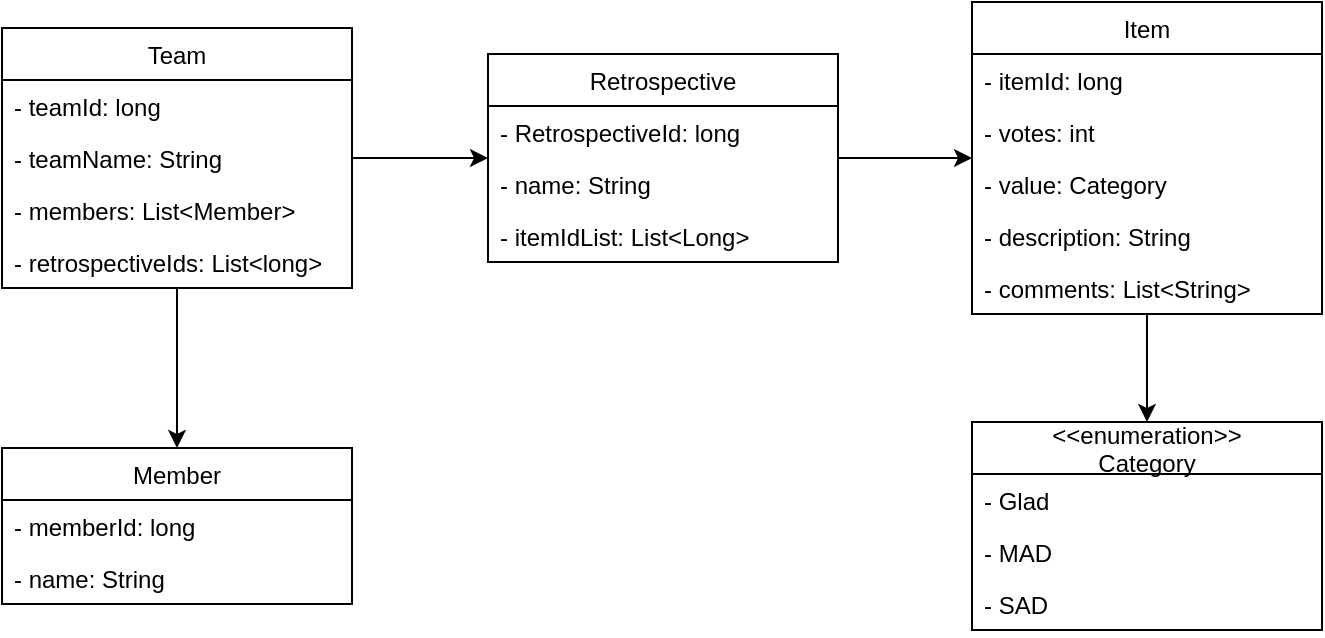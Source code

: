 <mxfile version="13.10.4" type="github"><diagram id="IDma_761hYsdMr6DxiUg" name="Page-1"><mxGraphModel dx="1452" dy="554" grid="0" gridSize="10" guides="1" tooltips="1" connect="1" arrows="1" fold="1" page="0" pageScale="1" pageWidth="827" pageHeight="1169" math="0" shadow="0"><root><mxCell id="0"/><mxCell id="1" parent="0"/><mxCell id="G3F_hnREcwO1NH6O6jJR-14" value="" style="edgeStyle=orthogonalEdgeStyle;rounded=0;orthogonalLoop=1;jettySize=auto;html=1;" edge="1" parent="1" source="sst1pjV4CpyANyouE8Uf-1" target="G3F_hnREcwO1NH6O6jJR-9"><mxGeometry relative="1" as="geometry"/></mxCell><mxCell id="G3F_hnREcwO1NH6O6jJR-28" value="" style="edgeStyle=orthogonalEdgeStyle;rounded=0;orthogonalLoop=1;jettySize=auto;html=1;" edge="1" parent="1" source="sst1pjV4CpyANyouE8Uf-1" target="G3F_hnREcwO1NH6O6jJR-23"><mxGeometry relative="1" as="geometry"/></mxCell><mxCell id="sst1pjV4CpyANyouE8Uf-1" value="Team" style="swimlane;fontStyle=0;childLayout=stackLayout;horizontal=1;startSize=26;fillColor=none;horizontalStack=0;resizeParent=1;resizeParentMax=0;resizeLast=0;collapsible=1;marginBottom=0;" parent="1" vertex="1"><mxGeometry x="-138" y="217" width="175" height="130" as="geometry"/></mxCell><mxCell id="sst1pjV4CpyANyouE8Uf-2" value="- teamId: long" style="text;strokeColor=none;fillColor=none;align=left;verticalAlign=top;spacingLeft=4;spacingRight=4;overflow=hidden;rotatable=0;points=[[0,0.5],[1,0.5]];portConstraint=eastwest;" parent="sst1pjV4CpyANyouE8Uf-1" vertex="1"><mxGeometry y="26" width="175" height="26" as="geometry"/></mxCell><mxCell id="sst1pjV4CpyANyouE8Uf-3" value="- teamName: String" style="text;strokeColor=none;fillColor=none;align=left;verticalAlign=top;spacingLeft=4;spacingRight=4;overflow=hidden;rotatable=0;points=[[0,0.5],[1,0.5]];portConstraint=eastwest;" parent="sst1pjV4CpyANyouE8Uf-1" vertex="1"><mxGeometry y="52" width="175" height="26" as="geometry"/></mxCell><mxCell id="sst1pjV4CpyANyouE8Uf-4" value="- members: List&lt;Member&gt;" style="text;strokeColor=none;fillColor=none;align=left;verticalAlign=top;spacingLeft=4;spacingRight=4;overflow=hidden;rotatable=0;points=[[0,0.5],[1,0.5]];portConstraint=eastwest;" parent="sst1pjV4CpyANyouE8Uf-1" vertex="1"><mxGeometry y="78" width="175" height="26" as="geometry"/></mxCell><mxCell id="G3F_hnREcwO1NH6O6jJR-1" value="- retrospectiveIds: List&lt;long&gt;" style="text;strokeColor=none;fillColor=none;align=left;verticalAlign=top;spacingLeft=4;spacingRight=4;overflow=hidden;rotatable=0;points=[[0,0.5],[1,0.5]];portConstraint=eastwest;" vertex="1" parent="sst1pjV4CpyANyouE8Uf-1"><mxGeometry y="104" width="175" height="26" as="geometry"/></mxCell><mxCell id="G3F_hnREcwO1NH6O6jJR-20" value="" style="edgeStyle=orthogonalEdgeStyle;rounded=0;orthogonalLoop=1;jettySize=auto;html=1;" edge="1" parent="1" source="G3F_hnREcwO1NH6O6jJR-9" target="G3F_hnREcwO1NH6O6jJR-16"><mxGeometry relative="1" as="geometry"/></mxCell><mxCell id="G3F_hnREcwO1NH6O6jJR-9" value="Retrospective" style="swimlane;fontStyle=0;childLayout=stackLayout;horizontal=1;startSize=26;fillColor=none;horizontalStack=0;resizeParent=1;resizeParentMax=0;resizeLast=0;collapsible=1;marginBottom=0;" vertex="1" parent="1"><mxGeometry x="105" y="230" width="175" height="104" as="geometry"/></mxCell><mxCell id="G3F_hnREcwO1NH6O6jJR-10" value="- RetrospectiveId: long" style="text;strokeColor=none;fillColor=none;align=left;verticalAlign=top;spacingLeft=4;spacingRight=4;overflow=hidden;rotatable=0;points=[[0,0.5],[1,0.5]];portConstraint=eastwest;" vertex="1" parent="G3F_hnREcwO1NH6O6jJR-9"><mxGeometry y="26" width="175" height="26" as="geometry"/></mxCell><mxCell id="G3F_hnREcwO1NH6O6jJR-11" value="- name: String" style="text;strokeColor=none;fillColor=none;align=left;verticalAlign=top;spacingLeft=4;spacingRight=4;overflow=hidden;rotatable=0;points=[[0,0.5],[1,0.5]];portConstraint=eastwest;" vertex="1" parent="G3F_hnREcwO1NH6O6jJR-9"><mxGeometry y="52" width="175" height="26" as="geometry"/></mxCell><mxCell id="G3F_hnREcwO1NH6O6jJR-12" value="- itemIdList: List&lt;Long&gt;" style="text;strokeColor=none;fillColor=none;align=left;verticalAlign=top;spacingLeft=4;spacingRight=4;overflow=hidden;rotatable=0;points=[[0,0.5],[1,0.5]];portConstraint=eastwest;" vertex="1" parent="G3F_hnREcwO1NH6O6jJR-9"><mxGeometry y="78" width="175" height="26" as="geometry"/></mxCell><mxCell id="G3F_hnREcwO1NH6O6jJR-35" value="" style="edgeStyle=orthogonalEdgeStyle;rounded=0;orthogonalLoop=1;jettySize=auto;html=1;" edge="1" parent="1" source="G3F_hnREcwO1NH6O6jJR-16" target="G3F_hnREcwO1NH6O6jJR-29"><mxGeometry relative="1" as="geometry"/></mxCell><mxCell id="G3F_hnREcwO1NH6O6jJR-16" value="Item" style="swimlane;fontStyle=0;childLayout=stackLayout;horizontal=1;startSize=26;fillColor=none;horizontalStack=0;resizeParent=1;resizeParentMax=0;resizeLast=0;collapsible=1;marginBottom=0;" vertex="1" parent="1"><mxGeometry x="347" y="204" width="175" height="156" as="geometry"/></mxCell><mxCell id="G3F_hnREcwO1NH6O6jJR-17" value="- itemId: long" style="text;strokeColor=none;fillColor=none;align=left;verticalAlign=top;spacingLeft=4;spacingRight=4;overflow=hidden;rotatable=0;points=[[0,0.5],[1,0.5]];portConstraint=eastwest;" vertex="1" parent="G3F_hnREcwO1NH6O6jJR-16"><mxGeometry y="26" width="175" height="26" as="geometry"/></mxCell><mxCell id="G3F_hnREcwO1NH6O6jJR-18" value="- votes: int" style="text;strokeColor=none;fillColor=none;align=left;verticalAlign=top;spacingLeft=4;spacingRight=4;overflow=hidden;rotatable=0;points=[[0,0.5],[1,0.5]];portConstraint=eastwest;" vertex="1" parent="G3F_hnREcwO1NH6O6jJR-16"><mxGeometry y="52" width="175" height="26" as="geometry"/></mxCell><mxCell id="G3F_hnREcwO1NH6O6jJR-19" value="- value: Category" style="text;strokeColor=none;fillColor=none;align=left;verticalAlign=top;spacingLeft=4;spacingRight=4;overflow=hidden;rotatable=0;points=[[0,0.5],[1,0.5]];portConstraint=eastwest;" vertex="1" parent="G3F_hnREcwO1NH6O6jJR-16"><mxGeometry y="78" width="175" height="26" as="geometry"/></mxCell><mxCell id="G3F_hnREcwO1NH6O6jJR-21" value="- description: String" style="text;strokeColor=none;fillColor=none;align=left;verticalAlign=top;spacingLeft=4;spacingRight=4;overflow=hidden;rotatable=0;points=[[0,0.5],[1,0.5]];portConstraint=eastwest;" vertex="1" parent="G3F_hnREcwO1NH6O6jJR-16"><mxGeometry y="104" width="175" height="26" as="geometry"/></mxCell><mxCell id="G3F_hnREcwO1NH6O6jJR-22" value="- comments: List&lt;String&gt;" style="text;strokeColor=none;fillColor=none;align=left;verticalAlign=top;spacingLeft=4;spacingRight=4;overflow=hidden;rotatable=0;points=[[0,0.5],[1,0.5]];portConstraint=eastwest;" vertex="1" parent="G3F_hnREcwO1NH6O6jJR-16"><mxGeometry y="130" width="175" height="26" as="geometry"/></mxCell><mxCell id="G3F_hnREcwO1NH6O6jJR-23" value="Member" style="swimlane;fontStyle=0;childLayout=stackLayout;horizontal=1;startSize=26;fillColor=none;horizontalStack=0;resizeParent=1;resizeParentMax=0;resizeLast=0;collapsible=1;marginBottom=0;" vertex="1" parent="1"><mxGeometry x="-138" y="427" width="175" height="78" as="geometry"/></mxCell><mxCell id="G3F_hnREcwO1NH6O6jJR-24" value="- memberId: long" style="text;strokeColor=none;fillColor=none;align=left;verticalAlign=top;spacingLeft=4;spacingRight=4;overflow=hidden;rotatable=0;points=[[0,0.5],[1,0.5]];portConstraint=eastwest;" vertex="1" parent="G3F_hnREcwO1NH6O6jJR-23"><mxGeometry y="26" width="175" height="26" as="geometry"/></mxCell><mxCell id="G3F_hnREcwO1NH6O6jJR-25" value="- name: String" style="text;strokeColor=none;fillColor=none;align=left;verticalAlign=top;spacingLeft=4;spacingRight=4;overflow=hidden;rotatable=0;points=[[0,0.5],[1,0.5]];portConstraint=eastwest;" vertex="1" parent="G3F_hnREcwO1NH6O6jJR-23"><mxGeometry y="52" width="175" height="26" as="geometry"/></mxCell><mxCell id="G3F_hnREcwO1NH6O6jJR-29" value="&lt;&lt;enumeration&gt;&gt;&#10;Category" style="swimlane;fontStyle=0;childLayout=stackLayout;horizontal=1;startSize=26;fillColor=none;horizontalStack=0;resizeParent=1;resizeParentMax=0;resizeLast=0;collapsible=1;marginBottom=0;" vertex="1" parent="1"><mxGeometry x="347" y="414" width="175" height="104" as="geometry"/></mxCell><mxCell id="G3F_hnREcwO1NH6O6jJR-30" value="- Glad" style="text;strokeColor=none;fillColor=none;align=left;verticalAlign=top;spacingLeft=4;spacingRight=4;overflow=hidden;rotatable=0;points=[[0,0.5],[1,0.5]];portConstraint=eastwest;" vertex="1" parent="G3F_hnREcwO1NH6O6jJR-29"><mxGeometry y="26" width="175" height="26" as="geometry"/></mxCell><mxCell id="G3F_hnREcwO1NH6O6jJR-31" value="- MAD" style="text;strokeColor=none;fillColor=none;align=left;verticalAlign=top;spacingLeft=4;spacingRight=4;overflow=hidden;rotatable=0;points=[[0,0.5],[1,0.5]];portConstraint=eastwest;" vertex="1" parent="G3F_hnREcwO1NH6O6jJR-29"><mxGeometry y="52" width="175" height="26" as="geometry"/></mxCell><mxCell id="G3F_hnREcwO1NH6O6jJR-32" value="- SAD" style="text;strokeColor=none;fillColor=none;align=left;verticalAlign=top;spacingLeft=4;spacingRight=4;overflow=hidden;rotatable=0;points=[[0,0.5],[1,0.5]];portConstraint=eastwest;" vertex="1" parent="G3F_hnREcwO1NH6O6jJR-29"><mxGeometry y="78" width="175" height="26" as="geometry"/></mxCell></root></mxGraphModel></diagram></mxfile>